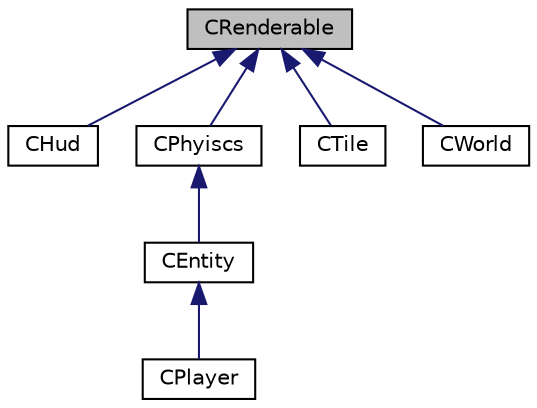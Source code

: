 digraph "CRenderable"
{
 // LATEX_PDF_SIZE
  edge [fontname="Helvetica",fontsize="10",labelfontname="Helvetica",labelfontsize="10"];
  node [fontname="Helvetica",fontsize="10",shape=record];
  Node1 [label="CRenderable",height=0.2,width=0.4,color="black", fillcolor="grey75", style="filled", fontcolor="black",tooltip=" "];
  Node1 -> Node2 [dir="back",color="midnightblue",fontsize="10",style="solid"];
  Node2 [label="CHud",height=0.2,width=0.4,color="black", fillcolor="white", style="filled",URL="$classCHud.html",tooltip=" "];
  Node1 -> Node3 [dir="back",color="midnightblue",fontsize="10",style="solid"];
  Node3 [label="CPhyiscs",height=0.2,width=0.4,color="black", fillcolor="white", style="filled",URL="$classCPhyiscs.html",tooltip=" "];
  Node3 -> Node4 [dir="back",color="midnightblue",fontsize="10",style="solid"];
  Node4 [label="CEntity",height=0.2,width=0.4,color="black", fillcolor="white", style="filled",URL="$classCEntity.html",tooltip=" "];
  Node4 -> Node5 [dir="back",color="midnightblue",fontsize="10",style="solid"];
  Node5 [label="CPlayer",height=0.2,width=0.4,color="black", fillcolor="white", style="filled",URL="$classCPlayer.html",tooltip=" "];
  Node1 -> Node6 [dir="back",color="midnightblue",fontsize="10",style="solid"];
  Node6 [label="CTile",height=0.2,width=0.4,color="black", fillcolor="white", style="filled",URL="$classCTile.html",tooltip=" "];
  Node1 -> Node7 [dir="back",color="midnightblue",fontsize="10",style="solid"];
  Node7 [label="CWorld",height=0.2,width=0.4,color="black", fillcolor="white", style="filled",URL="$classCWorld.html",tooltip=" "];
}
